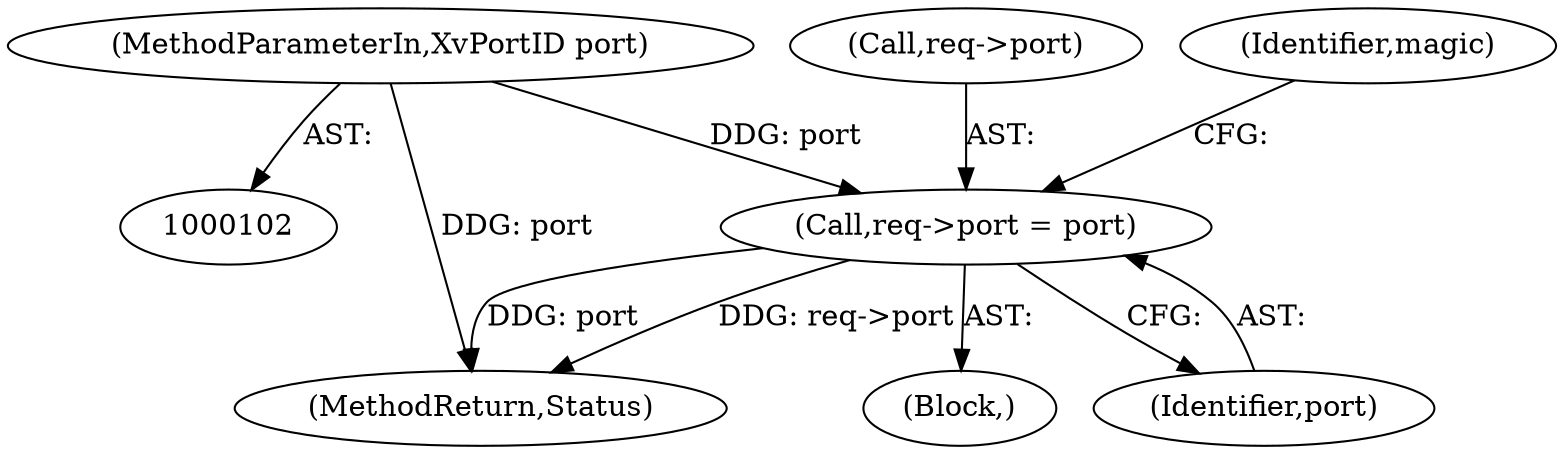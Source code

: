 digraph "0_libXvMC_2cd95e7da8367cccdcdd5c9b160012d1dec5cbdb@pointer" {
"1000150" [label="(Call,req->port = port)"];
"1000104" [label="(MethodParameterIn,XvPortID port)"];
"1000151" [label="(Call,req->port)"];
"1000490" [label="(MethodReturn,Status)"];
"1000104" [label="(MethodParameterIn,XvPortID port)"];
"1000150" [label="(Call,req->port = port)"];
"1000156" [label="(Identifier,magic)"];
"1000111" [label="(Block,)"];
"1000154" [label="(Identifier,port)"];
"1000150" -> "1000111"  [label="AST: "];
"1000150" -> "1000154"  [label="CFG: "];
"1000151" -> "1000150"  [label="AST: "];
"1000154" -> "1000150"  [label="AST: "];
"1000156" -> "1000150"  [label="CFG: "];
"1000150" -> "1000490"  [label="DDG: req->port"];
"1000150" -> "1000490"  [label="DDG: port"];
"1000104" -> "1000150"  [label="DDG: port"];
"1000104" -> "1000102"  [label="AST: "];
"1000104" -> "1000490"  [label="DDG: port"];
}
